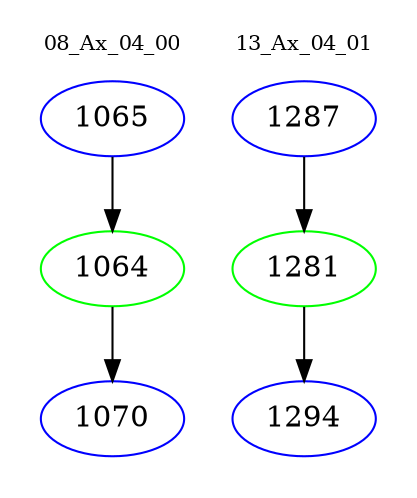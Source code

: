digraph{
subgraph cluster_0 {
color = white
label = "08_Ax_04_00";
fontsize=10;
T0_1065 [label="1065", color="blue"]
T0_1065 -> T0_1064 [color="black"]
T0_1064 [label="1064", color="green"]
T0_1064 -> T0_1070 [color="black"]
T0_1070 [label="1070", color="blue"]
}
subgraph cluster_1 {
color = white
label = "13_Ax_04_01";
fontsize=10;
T1_1287 [label="1287", color="blue"]
T1_1287 -> T1_1281 [color="black"]
T1_1281 [label="1281", color="green"]
T1_1281 -> T1_1294 [color="black"]
T1_1294 [label="1294", color="blue"]
}
}
